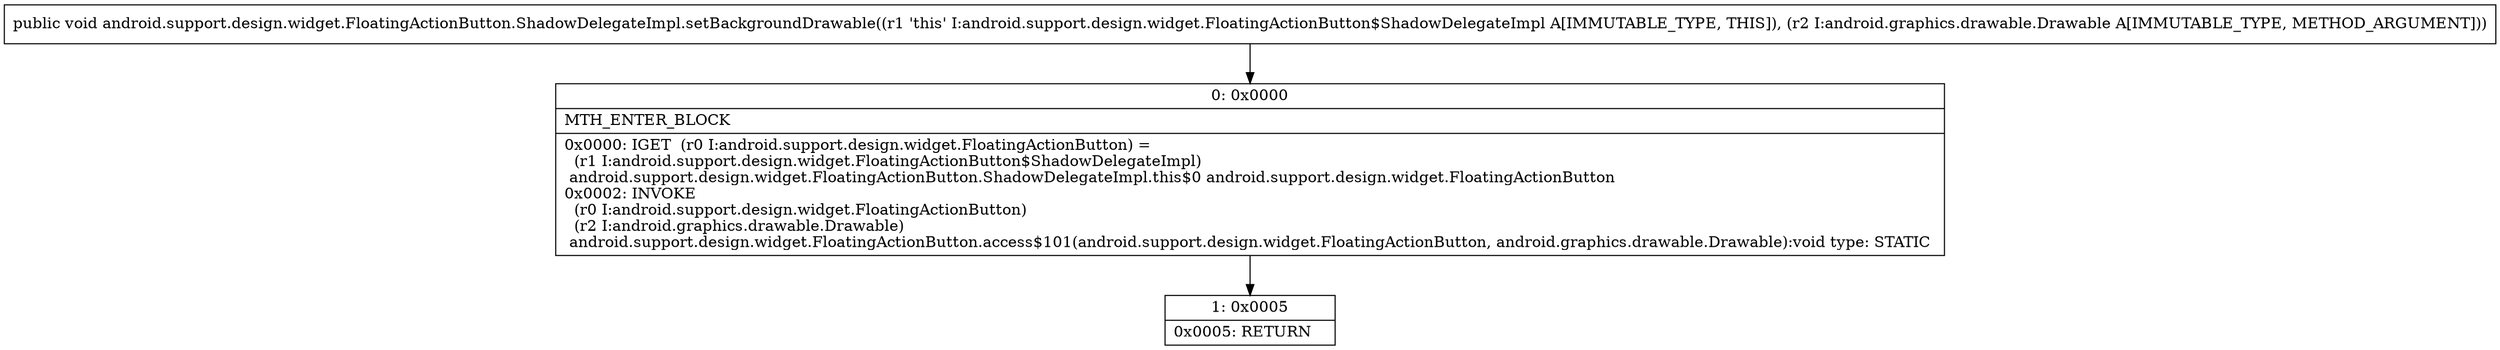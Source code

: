 digraph "CFG forandroid.support.design.widget.FloatingActionButton.ShadowDelegateImpl.setBackgroundDrawable(Landroid\/graphics\/drawable\/Drawable;)V" {
Node_0 [shape=record,label="{0\:\ 0x0000|MTH_ENTER_BLOCK\l|0x0000: IGET  (r0 I:android.support.design.widget.FloatingActionButton) = \l  (r1 I:android.support.design.widget.FloatingActionButton$ShadowDelegateImpl)\l android.support.design.widget.FloatingActionButton.ShadowDelegateImpl.this$0 android.support.design.widget.FloatingActionButton \l0x0002: INVOKE  \l  (r0 I:android.support.design.widget.FloatingActionButton)\l  (r2 I:android.graphics.drawable.Drawable)\l android.support.design.widget.FloatingActionButton.access$101(android.support.design.widget.FloatingActionButton, android.graphics.drawable.Drawable):void type: STATIC \l}"];
Node_1 [shape=record,label="{1\:\ 0x0005|0x0005: RETURN   \l}"];
MethodNode[shape=record,label="{public void android.support.design.widget.FloatingActionButton.ShadowDelegateImpl.setBackgroundDrawable((r1 'this' I:android.support.design.widget.FloatingActionButton$ShadowDelegateImpl A[IMMUTABLE_TYPE, THIS]), (r2 I:android.graphics.drawable.Drawable A[IMMUTABLE_TYPE, METHOD_ARGUMENT])) }"];
MethodNode -> Node_0;
Node_0 -> Node_1;
}

